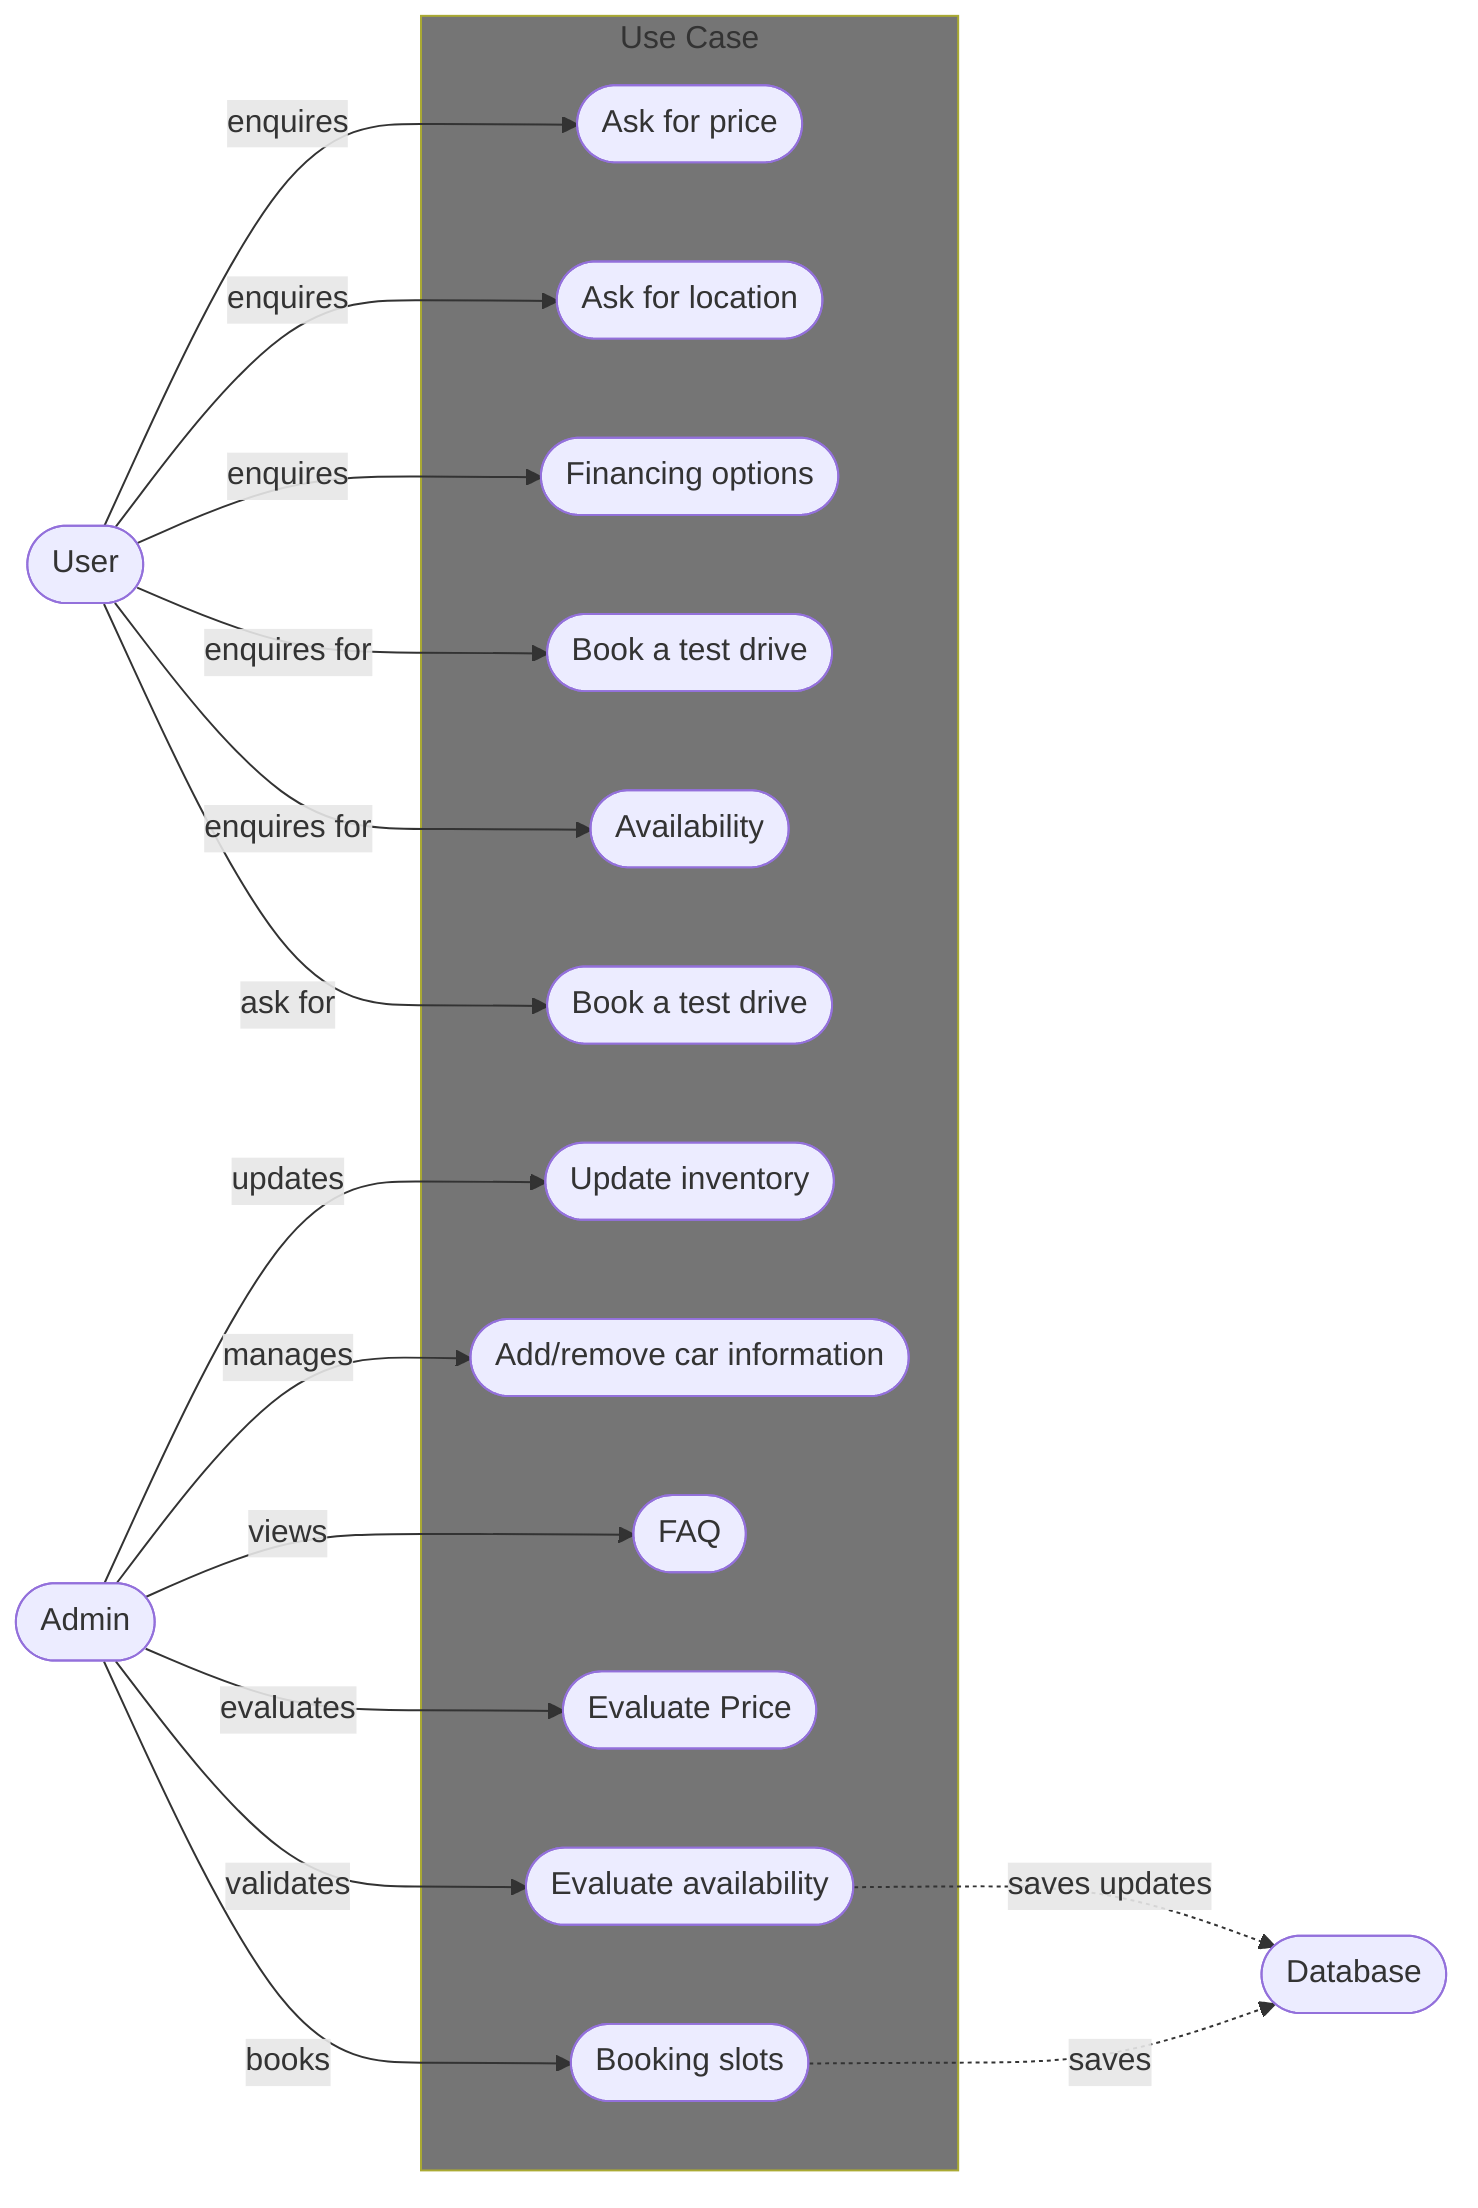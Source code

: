 flowchart LR
 subgraph s1["Use Case"]
        n3(["Ask for price"])
        n4(["Book a test drive"])
        n5(["Update inventory"])
        n6(["Availability"])
        n8(["Book a test drive"])
        n9(["Ask for location"])
        n10(["Financing options"])
        n11(["Add/remove car information"])
        n12(["FAQ"])
        n13(["Evaluate Price"])
        n14(["Evaluate availability"])
        n15(["Booking slots"])
  end
    n1(["User"]) -- enquires --> n3 & n9 & n10
    n1 -- enquires for --> n4 & n6
    n2(["Admin"]) -- updates --> n5
    n1 -- ask for --> n8
    n2 -- manages --> n11
    n2 -- views --> n12
    n2 -- evaluates --> n13
    n2 -- validates --> n14
    n14 -. saves updates .-> n7(["Database"])
    n2 -- books --> n15
    n15 -. saves .-> n7

    style s1 fill:#757575